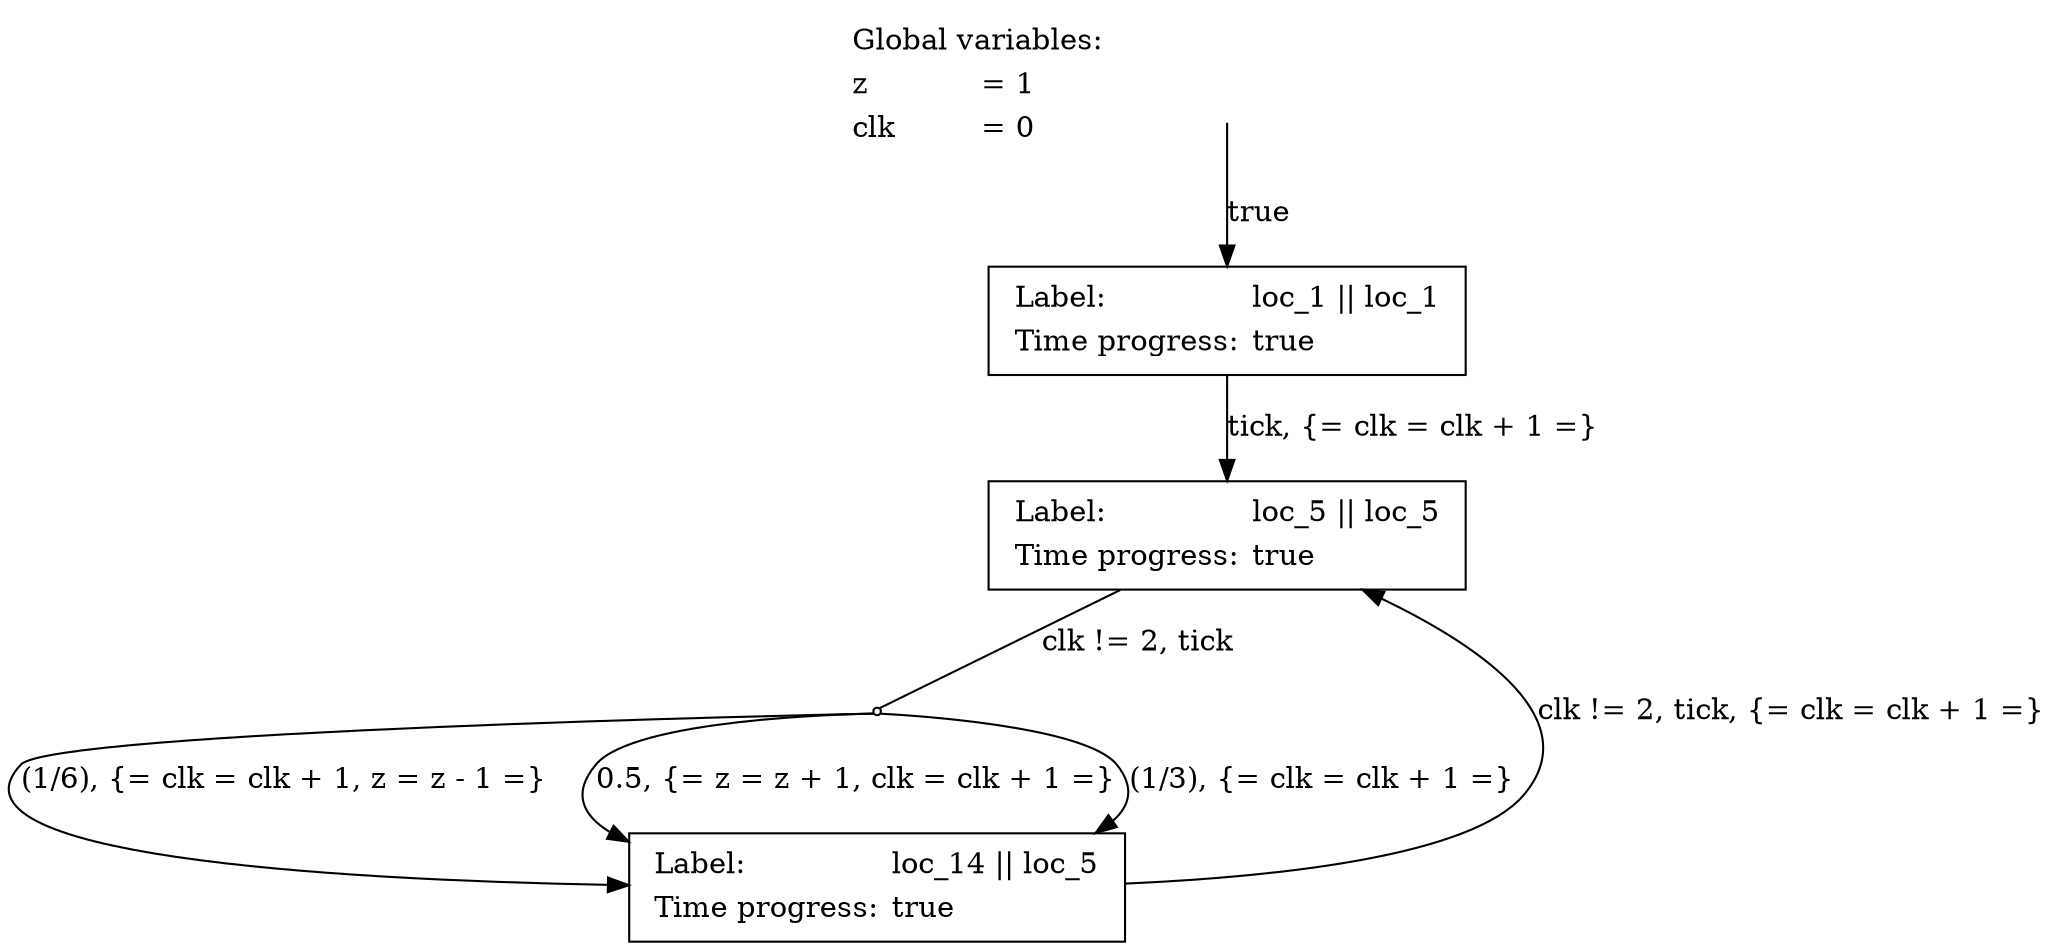 digraph G {
	rankdir = TB;
	bgcolor = transparent;
	node [style = filled, fillcolor = white];
__global_vars__ [shape=plaintext, fillcolor="transparent", label=<<table border="0"><tr><td align="left" valign="top" colspan="2">Global variables:</td></tr><tr><td align="left" valign="top">z</td><td align="left" valign="top" balign="left">= 1</td></tr><tr><td align="left" valign="top">clk</td><td align="left" valign="top" balign="left">= 0</td></tr></table>>];
	0 [shape=box, label=<<table border="0"><tr><td align="left" valign="top">Label:</td><td align="left" valign="top" balign="left">loc_1 || loc_1</td></tr><tr><td align="left" valign="top">Time progress:</td><td align="left" valign="top" balign="left">true</td></tr></table>>];
	1 [shape=box, label=<<table border="0"><tr><td align="left" valign="top">Label:</td><td align="left" valign="top" balign="left">loc_5 || loc_5</td></tr><tr><td align="left" valign="top">Time progress:</td><td align="left" valign="top" balign="left">true</td></tr></table>>];
	0 -> 1 [label=<tick, {= clk = clk + 1 =}<br align="left" />>];
	i0 [shape=point];
	1 -> i0 [label=<clk != 2, tick<br align="left" />>, arrowhead=none];
	2 [shape=box, label=<<table border="0"><tr><td align="left" valign="top">Label:</td><td align="left" valign="top" balign="left">loc_14 || loc_5</td></tr><tr><td align="left" valign="top">Time progress:</td><td align="left" valign="top" balign="left">true</td></tr></table>>];
	i0 -> 2 [label=<(1/6), {= clk = clk + 1, z = z - 1 =}<br align="left" />>];
	i0 -> 2 [label=<0.5, {= z = z + 1, clk = clk + 1 =}<br align="left" />>];
	i0 -> 2 [label=<(1/3), {= clk = clk + 1 =}<br align="left" />>];
	2 -> 1 [label=<clk != 2, tick, {= clk = clk + 1 =}<br align="left" />>];
	_____initial3 [shape=none, style=invisible, label=""];
	_____initial3 -> 0 [label=<true<br align="left" />>];

}
